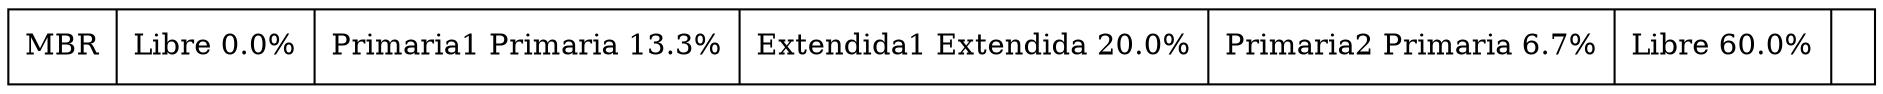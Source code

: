 digraph G {
  rankdir=LR;
  node [shape=record];
  disk [label="{MBR|Libre 0.0%|Primaria1 Primaria 13.3%|Extendida1 Extendida 20.0%|Primaria2 Primaria 6.7%|Libre 60.0%|}"];
}
